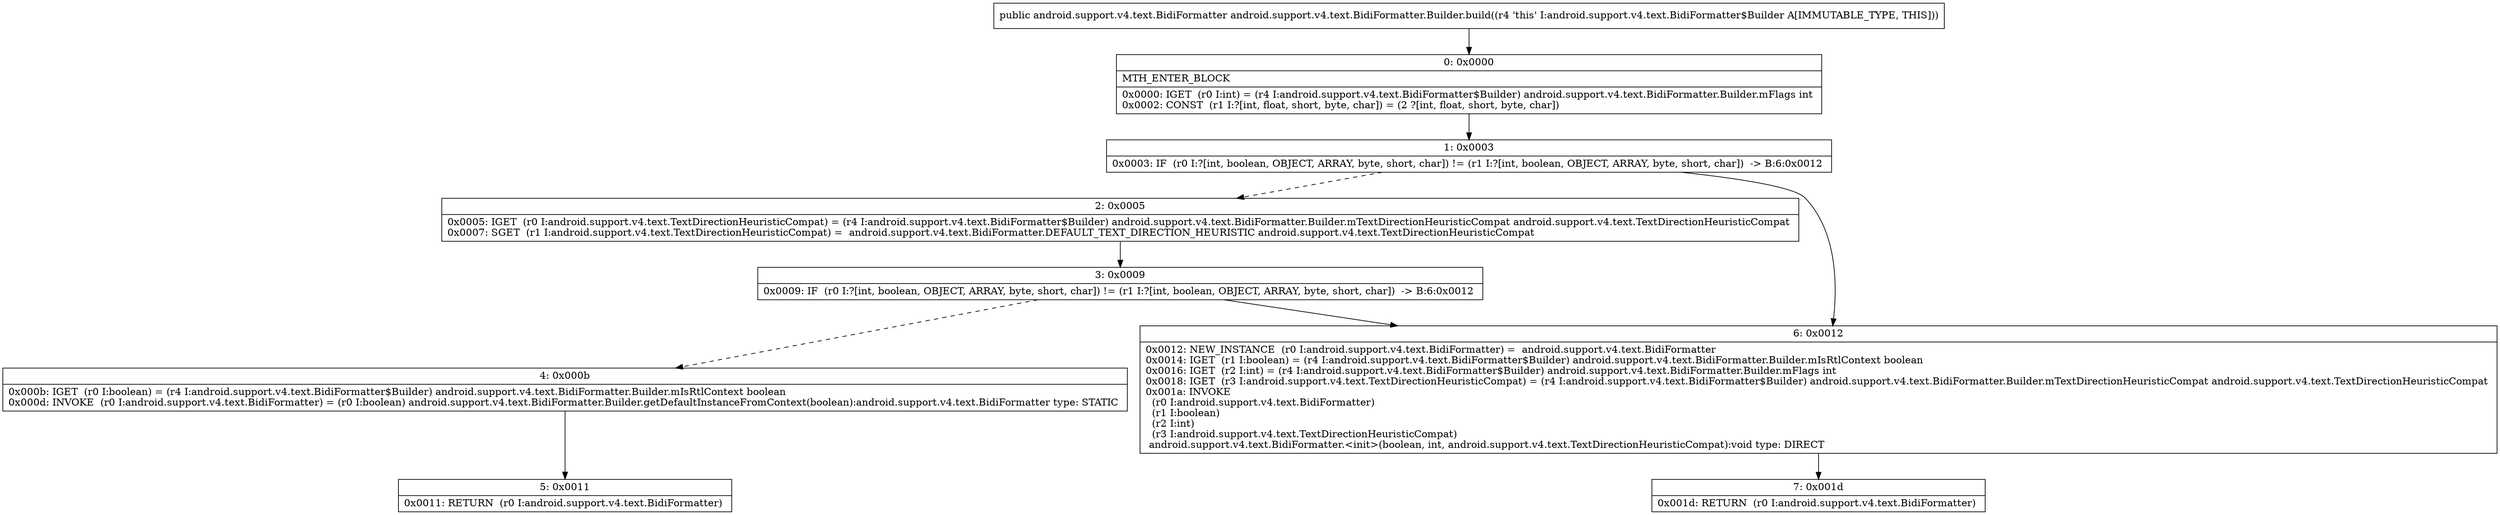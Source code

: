 digraph "CFG forandroid.support.v4.text.BidiFormatter.Builder.build()Landroid\/support\/v4\/text\/BidiFormatter;" {
Node_0 [shape=record,label="{0\:\ 0x0000|MTH_ENTER_BLOCK\l|0x0000: IGET  (r0 I:int) = (r4 I:android.support.v4.text.BidiFormatter$Builder) android.support.v4.text.BidiFormatter.Builder.mFlags int \l0x0002: CONST  (r1 I:?[int, float, short, byte, char]) = (2 ?[int, float, short, byte, char]) \l}"];
Node_1 [shape=record,label="{1\:\ 0x0003|0x0003: IF  (r0 I:?[int, boolean, OBJECT, ARRAY, byte, short, char]) != (r1 I:?[int, boolean, OBJECT, ARRAY, byte, short, char])  \-\> B:6:0x0012 \l}"];
Node_2 [shape=record,label="{2\:\ 0x0005|0x0005: IGET  (r0 I:android.support.v4.text.TextDirectionHeuristicCompat) = (r4 I:android.support.v4.text.BidiFormatter$Builder) android.support.v4.text.BidiFormatter.Builder.mTextDirectionHeuristicCompat android.support.v4.text.TextDirectionHeuristicCompat \l0x0007: SGET  (r1 I:android.support.v4.text.TextDirectionHeuristicCompat) =  android.support.v4.text.BidiFormatter.DEFAULT_TEXT_DIRECTION_HEURISTIC android.support.v4.text.TextDirectionHeuristicCompat \l}"];
Node_3 [shape=record,label="{3\:\ 0x0009|0x0009: IF  (r0 I:?[int, boolean, OBJECT, ARRAY, byte, short, char]) != (r1 I:?[int, boolean, OBJECT, ARRAY, byte, short, char])  \-\> B:6:0x0012 \l}"];
Node_4 [shape=record,label="{4\:\ 0x000b|0x000b: IGET  (r0 I:boolean) = (r4 I:android.support.v4.text.BidiFormatter$Builder) android.support.v4.text.BidiFormatter.Builder.mIsRtlContext boolean \l0x000d: INVOKE  (r0 I:android.support.v4.text.BidiFormatter) = (r0 I:boolean) android.support.v4.text.BidiFormatter.Builder.getDefaultInstanceFromContext(boolean):android.support.v4.text.BidiFormatter type: STATIC \l}"];
Node_5 [shape=record,label="{5\:\ 0x0011|0x0011: RETURN  (r0 I:android.support.v4.text.BidiFormatter) \l}"];
Node_6 [shape=record,label="{6\:\ 0x0012|0x0012: NEW_INSTANCE  (r0 I:android.support.v4.text.BidiFormatter) =  android.support.v4.text.BidiFormatter \l0x0014: IGET  (r1 I:boolean) = (r4 I:android.support.v4.text.BidiFormatter$Builder) android.support.v4.text.BidiFormatter.Builder.mIsRtlContext boolean \l0x0016: IGET  (r2 I:int) = (r4 I:android.support.v4.text.BidiFormatter$Builder) android.support.v4.text.BidiFormatter.Builder.mFlags int \l0x0018: IGET  (r3 I:android.support.v4.text.TextDirectionHeuristicCompat) = (r4 I:android.support.v4.text.BidiFormatter$Builder) android.support.v4.text.BidiFormatter.Builder.mTextDirectionHeuristicCompat android.support.v4.text.TextDirectionHeuristicCompat \l0x001a: INVOKE  \l  (r0 I:android.support.v4.text.BidiFormatter)\l  (r1 I:boolean)\l  (r2 I:int)\l  (r3 I:android.support.v4.text.TextDirectionHeuristicCompat)\l android.support.v4.text.BidiFormatter.\<init\>(boolean, int, android.support.v4.text.TextDirectionHeuristicCompat):void type: DIRECT \l}"];
Node_7 [shape=record,label="{7\:\ 0x001d|0x001d: RETURN  (r0 I:android.support.v4.text.BidiFormatter) \l}"];
MethodNode[shape=record,label="{public android.support.v4.text.BidiFormatter android.support.v4.text.BidiFormatter.Builder.build((r4 'this' I:android.support.v4.text.BidiFormatter$Builder A[IMMUTABLE_TYPE, THIS])) }"];
MethodNode -> Node_0;
Node_0 -> Node_1;
Node_1 -> Node_2[style=dashed];
Node_1 -> Node_6;
Node_2 -> Node_3;
Node_3 -> Node_4[style=dashed];
Node_3 -> Node_6;
Node_4 -> Node_5;
Node_6 -> Node_7;
}

